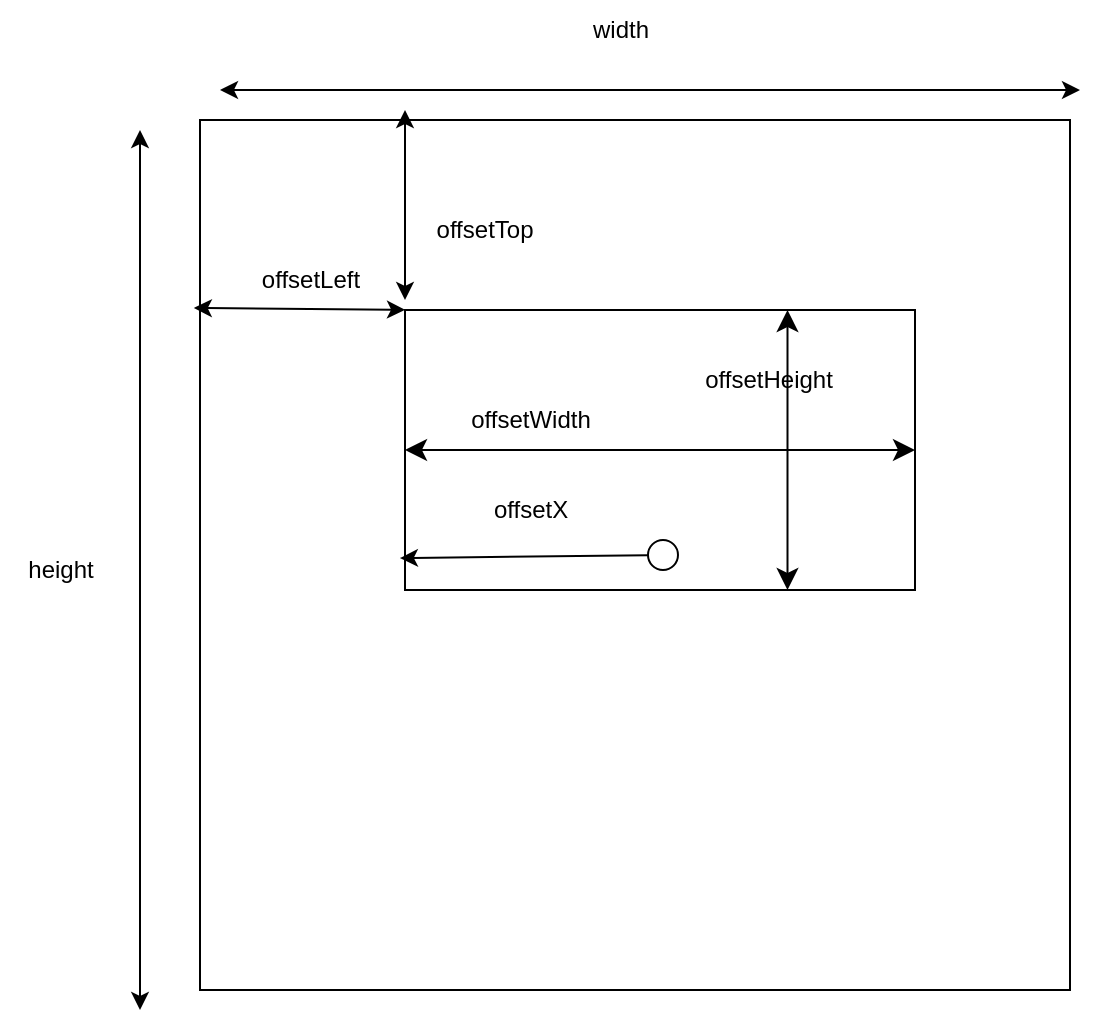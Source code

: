 <mxfile>
    <diagram id="Mu8bIppujXDq63xU9KOQ" name="第 1 页">
        <mxGraphModel dx="846" dy="654" grid="1" gridSize="10" guides="1" tooltips="1" connect="1" arrows="1" fold="1" page="1" pageScale="1" pageWidth="827" pageHeight="1169" math="0" shadow="0">
            <root>
                <mxCell id="0"/>
                <mxCell id="1" parent="0"/>
                <mxCell id="2" value="" style="whiteSpace=wrap;html=1;aspect=fixed;" parent="1" vertex="1">
                    <mxGeometry x="130" y="145" width="435" height="435" as="geometry"/>
                </mxCell>
                <mxCell id="3" value="" style="endArrow=classic;startArrow=classic;html=1;" parent="1" edge="1">
                    <mxGeometry width="50" height="50" relative="1" as="geometry">
                        <mxPoint x="570" y="130" as="sourcePoint"/>
                        <mxPoint x="140" y="130" as="targetPoint"/>
                        <Array as="points">
                            <mxPoint x="200" y="130"/>
                        </Array>
                    </mxGeometry>
                </mxCell>
                <mxCell id="4" value="width" style="text;html=1;align=center;verticalAlign=middle;resizable=0;points=[];autosize=1;strokeColor=none;fillColor=none;" parent="1" vertex="1">
                    <mxGeometry x="315" y="85" width="50" height="30" as="geometry"/>
                </mxCell>
                <mxCell id="5" value="" style="endArrow=classic;startArrow=classic;html=1;" parent="1" edge="1">
                    <mxGeometry width="50" height="50" relative="1" as="geometry">
                        <mxPoint x="100" y="590" as="sourcePoint"/>
                        <mxPoint x="100" y="150" as="targetPoint"/>
                    </mxGeometry>
                </mxCell>
                <mxCell id="6" value="height" style="text;html=1;align=center;verticalAlign=middle;resizable=0;points=[];autosize=1;strokeColor=none;fillColor=none;" parent="1" vertex="1">
                    <mxGeometry x="30" y="355" width="60" height="30" as="geometry"/>
                </mxCell>
                <mxCell id="7" value="" style="rounded=0;whiteSpace=wrap;html=1;" parent="1" vertex="1">
                    <mxGeometry x="232.5" y="240" width="255" height="140" as="geometry"/>
                </mxCell>
                <mxCell id="8" value="" style="endArrow=classic;startArrow=classic;html=1;entryX=0;entryY=0.5;entryDx=0;entryDy=0;exitX=-0.007;exitY=0.373;exitDx=0;exitDy=0;exitPerimeter=0;" parent="1" edge="1">
                    <mxGeometry width="50" height="50" relative="1" as="geometry">
                        <mxPoint x="126.92" y="239" as="sourcePoint"/>
                        <mxPoint x="232.5" y="239.88" as="targetPoint"/>
                    </mxGeometry>
                </mxCell>
                <mxCell id="9" value="offsetLeft" style="text;html=1;align=center;verticalAlign=middle;resizable=0;points=[];autosize=1;strokeColor=none;fillColor=none;" parent="1" vertex="1">
                    <mxGeometry x="150" y="209.88" width="70" height="30" as="geometry"/>
                </mxCell>
                <mxCell id="10" value="" style="endArrow=classic;startArrow=classic;html=1;entryX=0.5;entryY=0;entryDx=0;entryDy=0;" parent="1" edge="1">
                    <mxGeometry width="50" height="50" relative="1" as="geometry">
                        <mxPoint x="232.5" y="235" as="sourcePoint"/>
                        <mxPoint x="232.5" y="140" as="targetPoint"/>
                        <Array as="points">
                            <mxPoint x="232.5" y="175"/>
                        </Array>
                    </mxGeometry>
                </mxCell>
                <mxCell id="11" value="offsetTop" style="text;html=1;align=center;verticalAlign=middle;resizable=0;points=[];autosize=1;strokeColor=none;fillColor=none;" parent="1" vertex="1">
                    <mxGeometry x="236.5" y="185" width="70" height="30" as="geometry"/>
                </mxCell>
                <mxCell id="12" value="" style="edgeStyle=none;orthogonalLoop=1;jettySize=auto;html=1;endArrow=classic;startArrow=classic;endSize=8;startSize=8;entryX=1;entryY=0.5;entryDx=0;entryDy=0;exitX=0;exitY=0.5;exitDx=0;exitDy=0;" parent="1" source="7" target="7" edge="1">
                    <mxGeometry width="100" relative="1" as="geometry">
                        <mxPoint x="-20" y="160" as="sourcePoint"/>
                        <mxPoint x="80" y="160" as="targetPoint"/>
                        <Array as="points"/>
                    </mxGeometry>
                </mxCell>
                <mxCell id="13" value="offsetWidth" style="text;html=1;align=center;verticalAlign=middle;resizable=0;points=[];autosize=1;strokeColor=none;fillColor=none;" parent="1" vertex="1">
                    <mxGeometry x="255" y="280" width="80" height="30" as="geometry"/>
                </mxCell>
                <mxCell id="14" value="" style="edgeStyle=none;orthogonalLoop=1;jettySize=auto;html=1;endArrow=classic;startArrow=classic;endSize=8;startSize=8;exitX=0.75;exitY=0;exitDx=0;exitDy=0;entryX=0.75;entryY=1;entryDx=0;entryDy=0;" parent="1" source="7" target="7" edge="1">
                    <mxGeometry width="100" relative="1" as="geometry">
                        <mxPoint x="620" y="270" as="sourcePoint"/>
                        <mxPoint x="720" y="270" as="targetPoint"/>
                        <Array as="points"/>
                    </mxGeometry>
                </mxCell>
                <mxCell id="15" value="offsetHeight" style="text;html=1;align=center;verticalAlign=middle;resizable=0;points=[];autosize=1;strokeColor=none;fillColor=none;" parent="1" vertex="1">
                    <mxGeometry x="368.5" y="260" width="90" height="30" as="geometry"/>
                </mxCell>
                <mxCell id="17" style="edgeStyle=none;html=1;entryX=-0.01;entryY=0.886;entryDx=0;entryDy=0;entryPerimeter=0;" parent="1" source="16" target="7" edge="1">
                    <mxGeometry relative="1" as="geometry"/>
                </mxCell>
                <mxCell id="16" value="" style="ellipse;whiteSpace=wrap;html=1;aspect=fixed;" parent="1" vertex="1">
                    <mxGeometry x="354" y="355" width="15" height="15" as="geometry"/>
                </mxCell>
                <mxCell id="18" value="offsetX" style="text;html=1;align=center;verticalAlign=middle;resizable=0;points=[];autosize=1;strokeColor=none;fillColor=none;" parent="1" vertex="1">
                    <mxGeometry x="265" y="325" width="60" height="30" as="geometry"/>
                </mxCell>
            </root>
        </mxGraphModel>
    </diagram>
</mxfile>